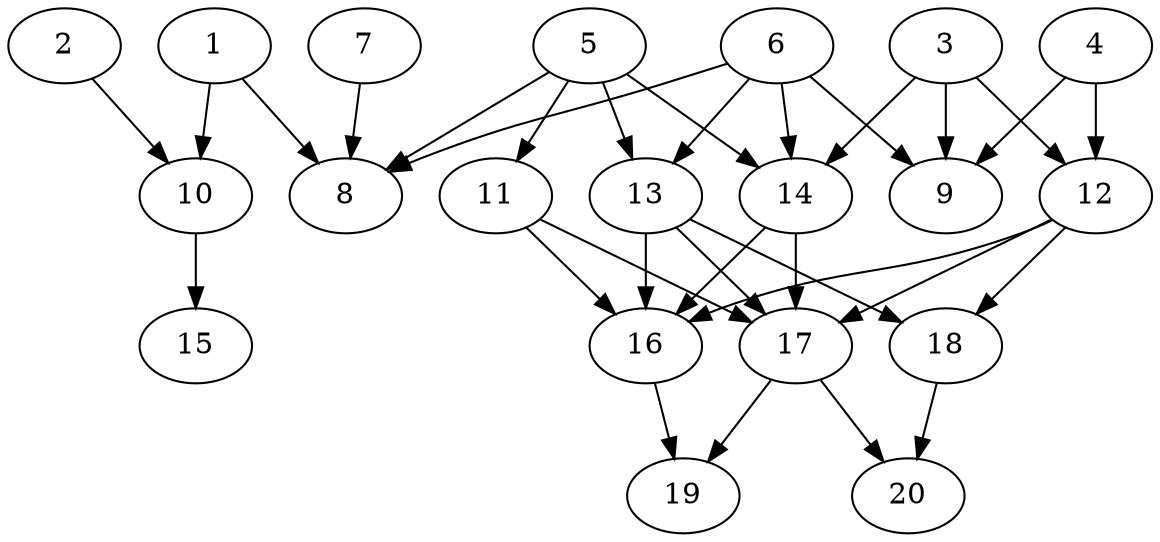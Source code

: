 // DAG automatically generated by daggen at Wed Jul 24 22:02:40 2019
// ./daggen --dot -n 20 --ccr 0.3 --fat 0.6 --regular 0.5 --density 0.5 --mindata 5242880 --maxdata 52428800 
digraph G {
  1 [size="120900267", alpha="0.05", expect_size="36270080"] 
  1 -> 8 [size ="36270080"]
  1 -> 10 [size ="36270080"]
  2 [size="144076800", alpha="0.18", expect_size="43223040"] 
  2 -> 10 [size ="43223040"]
  3 [size="169536853", alpha="0.01", expect_size="50861056"] 
  3 -> 9 [size ="50861056"]
  3 -> 12 [size ="50861056"]
  3 -> 14 [size ="50861056"]
  4 [size="113725440", alpha="0.16", expect_size="34117632"] 
  4 -> 9 [size ="34117632"]
  4 -> 12 [size ="34117632"]
  5 [size="117428907", alpha="0.05", expect_size="35228672"] 
  5 -> 8 [size ="35228672"]
  5 -> 11 [size ="35228672"]
  5 -> 13 [size ="35228672"]
  5 -> 14 [size ="35228672"]
  6 [size="52159147", alpha="0.03", expect_size="15647744"] 
  6 -> 8 [size ="15647744"]
  6 -> 9 [size ="15647744"]
  6 -> 13 [size ="15647744"]
  6 -> 14 [size ="15647744"]
  7 [size="59190613", alpha="0.20", expect_size="17757184"] 
  7 -> 8 [size ="17757184"]
  8 [size="33003520", alpha="0.09", expect_size="9901056"] 
  9 [size="62504960", alpha="0.10", expect_size="18751488"] 
  10 [size="26190507", alpha="0.16", expect_size="7857152"] 
  10 -> 15 [size ="7857152"]
  11 [size="132689920", alpha="0.14", expect_size="39806976"] 
  11 -> 16 [size ="39806976"]
  11 -> 17 [size ="39806976"]
  12 [size="169710933", alpha="0.03", expect_size="50913280"] 
  12 -> 16 [size ="50913280"]
  12 -> 17 [size ="50913280"]
  12 -> 18 [size ="50913280"]
  13 [size="151319893", alpha="0.02", expect_size="45395968"] 
  13 -> 16 [size ="45395968"]
  13 -> 17 [size ="45395968"]
  13 -> 18 [size ="45395968"]
  14 [size="161812480", alpha="0.05", expect_size="48543744"] 
  14 -> 16 [size ="48543744"]
  14 -> 17 [size ="48543744"]
  15 [size="131549867", alpha="0.13", expect_size="39464960"] 
  16 [size="172625920", alpha="0.04", expect_size="51787776"] 
  16 -> 19 [size ="51787776"]
  17 [size="42161493", alpha="0.04", expect_size="12648448"] 
  17 -> 19 [size ="12648448"]
  17 -> 20 [size ="12648448"]
  18 [size="40618667", alpha="0.06", expect_size="12185600"] 
  18 -> 20 [size ="12185600"]
  19 [size="110414507", alpha="0.03", expect_size="33124352"] 
  20 [size="33996800", alpha="0.15", expect_size="10199040"] 
}
